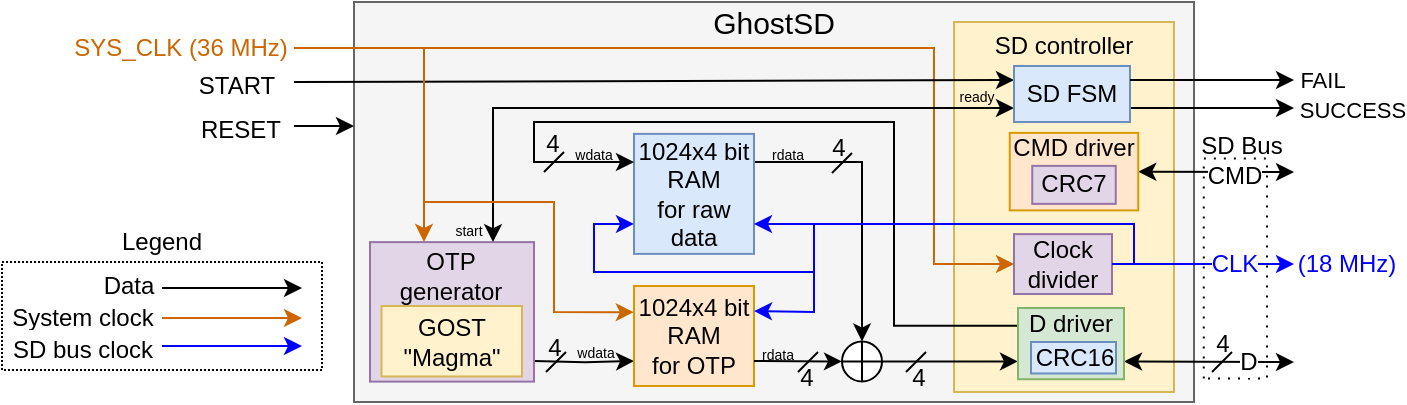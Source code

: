 <mxfile version="20.8.10" type="device"><diagram id="fO9pJ9hmjl-DQnfwtDK7" name="Страница 1"><mxGraphModel dx="650" dy="420" grid="1" gridSize="10" guides="1" tooltips="1" connect="1" arrows="1" fold="1" page="1" pageScale="1" pageWidth="1169" pageHeight="827" math="0" shadow="0"><root><mxCell id="0"/><mxCell id="1" parent="0"/><mxCell id="jrg6wG_ZJggIZM6MNThn-82" value="" style="rounded=0;whiteSpace=wrap;html=1;labelBackgroundColor=none;fontSize=12;rotation=-90;dashed=1;dashPattern=1 4;fillColor=none;" parent="1" vertex="1"><mxGeometry x="805.71" y="607.46" width="109.96" height="31.6" as="geometry"/></mxCell><mxCell id="Mi2QPTecenGMzwWXknVR-1" value="" style="rounded=0;whiteSpace=wrap;html=1;dashed=1;dashPattern=1 1;fillColor=none;" parent="1" vertex="1"><mxGeometry x="244" y="620" width="160" height="54" as="geometry"/></mxCell><mxCell id="jrg6wG_ZJggIZM6MNThn-66" value="" style="rounded=0;whiteSpace=wrap;html=1;labelBackgroundColor=none;fontSize=12;fillColor=#f5f5f5;fontColor=#333333;strokeColor=#666666;" parent="1" vertex="1"><mxGeometry x="420" y="490" width="420" height="200" as="geometry"/></mxCell><mxCell id="jrg6wG_ZJggIZM6MNThn-37" value="" style="rounded=0;whiteSpace=wrap;html=1;labelBackgroundColor=none;fontSize=12;fillColor=#fff2cc;strokeColor=#d6b656;" parent="1" vertex="1"><mxGeometry x="720" y="500" width="110" height="185" as="geometry"/></mxCell><mxCell id="MUZ3oyCXK2iOoQsuqwkt-2" value="&lt;font style=&quot;font-size: 15px;&quot;&gt;GhostSD&lt;/font&gt;" style="text;html=1;strokeColor=none;fillColor=none;align=center;verticalAlign=middle;whiteSpace=wrap;rounded=0;" parent="1" vertex="1"><mxGeometry x="600" y="490" width="60" height="20" as="geometry"/></mxCell><mxCell id="jrg6wG_ZJggIZM6MNThn-79" style="edgeStyle=orthogonalEdgeStyle;rounded=0;orthogonalLoop=1;jettySize=auto;html=1;entryX=0;entryY=0.75;entryDx=0;entryDy=0;fontSize=12;startArrow=none;startFill=0;endArrow=classic;endFill=1;exitX=1.001;exitY=0.681;exitDx=0;exitDy=0;exitPerimeter=0;" parent="1" target="jrg6wG_ZJggIZM6MNThn-65" edge="1"><mxGeometry relative="1" as="geometry"><mxPoint x="560" y="660.25" as="targetPoint"/><mxPoint x="510.082" y="669.56" as="sourcePoint"/></mxGeometry></mxCell><mxCell id="jrg6wG_ZJggIZM6MNThn-1" value="&lt;font style=&quot;font-size: 18px;&quot;&gt;&lt;br&gt;&lt;/font&gt;" style="rounded=0;whiteSpace=wrap;html=1;fontSize=20;fillColor=#e1d5e7;strokeColor=#9673a6;" parent="1" vertex="1"><mxGeometry x="428" y="610.06" width="82" height="69.75" as="geometry"/></mxCell><mxCell id="jrg6wG_ZJggIZM6MNThn-27" value="SD controller" style="text;html=1;strokeColor=none;fillColor=none;align=center;verticalAlign=middle;whiteSpace=wrap;rounded=0;labelBackgroundColor=none;fontSize=12;" parent="1" vertex="1"><mxGeometry x="720" y="502" width="110" height="20" as="geometry"/></mxCell><mxCell id="jrg6wG_ZJggIZM6MNThn-10" value="" style="endArrow=classic;startArrow=classic;html=1;rounded=0;fontSize=20;exitX=1;exitY=0.75;exitDx=0;exitDy=0;endFill=1;startFill=1;" parent="1" source="HJfVj1AcSEkHOE8qUcQz-4" edge="1"><mxGeometry width="50" height="50" relative="1" as="geometry"><mxPoint x="835" y="654" as="sourcePoint"/><mxPoint x="890" y="670" as="targetPoint"/></mxGeometry></mxCell><mxCell id="jrg6wG_ZJggIZM6MNThn-19" value="&lt;font style=&quot;font-size: 12px;&quot;&gt;D&lt;/font&gt;" style="edgeLabel;html=1;align=center;verticalAlign=middle;resizable=0;points=[];fontSize=12;" parent="jrg6wG_ZJggIZM6MNThn-10" vertex="1" connectable="0"><mxGeometry x="-0.067" relative="1" as="geometry"><mxPoint x="22" as="offset"/></mxGeometry></mxCell><mxCell id="jrg6wG_ZJggIZM6MNThn-14" value="" style="endArrow=classic;startArrow=classic;html=1;rounded=0;fontSize=20;exitX=1;exitY=0.5;exitDx=0;exitDy=0;startFill=1;endFill=1;" parent="1" source="HJfVj1AcSEkHOE8qUcQz-6" edge="1"><mxGeometry width="50" height="50" relative="1" as="geometry"><mxPoint x="834" y="588.25" as="sourcePoint"/><mxPoint x="890" y="575" as="targetPoint"/></mxGeometry></mxCell><mxCell id="jrg6wG_ZJggIZM6MNThn-17" value="CMD" style="edgeLabel;html=1;align=center;verticalAlign=middle;resizable=0;points=[];fontSize=12;labelBackgroundColor=default;" parent="jrg6wG_ZJggIZM6MNThn-14" vertex="1" connectable="0"><mxGeometry x="0.83" y="2" relative="1" as="geometry"><mxPoint x="-24" y="4" as="offset"/></mxGeometry></mxCell><mxCell id="jrg6wG_ZJggIZM6MNThn-15" value="" style="endArrow=classic;startArrow=none;html=1;rounded=0;fontSize=20;startFill=0;endFill=1;strokeColor=#0000FF;" parent="1" edge="1"><mxGeometry width="50" height="50" relative="1" as="geometry"><mxPoint x="810" y="621" as="sourcePoint"/><mxPoint x="890" y="621" as="targetPoint"/></mxGeometry></mxCell><mxCell id="jrg6wG_ZJggIZM6MNThn-18" value="&lt;font color=&quot;#0000ff&quot;&gt;CLK&lt;/font&gt;" style="edgeLabel;html=1;align=center;verticalAlign=middle;resizable=0;points=[];fontSize=12;labelBackgroundColor=default;" parent="jrg6wG_ZJggIZM6MNThn-15" vertex="1" connectable="0"><mxGeometry x="-0.062" y="1" relative="1" as="geometry"><mxPoint x="12" y="1" as="offset"/></mxGeometry></mxCell><mxCell id="jrg6wG_ZJggIZM6MNThn-87" value="&lt;font color=&quot;#0000ff&quot;&gt;(18 MHz)&lt;/font&gt;" style="edgeLabel;html=1;align=center;verticalAlign=middle;resizable=0;points=[];fontSize=12;" parent="jrg6wG_ZJggIZM6MNThn-15" vertex="1" connectable="0"><mxGeometry x="0.86" y="1" relative="1" as="geometry"><mxPoint x="31" y="1" as="offset"/></mxGeometry></mxCell><mxCell id="jrg6wG_ZJggIZM6MNThn-20" value="" style="endArrow=none;html=1;rounded=0;fontSize=12;" parent="1" edge="1"><mxGeometry width="50" height="50" relative="1" as="geometry"><mxPoint x="849" y="675" as="sourcePoint"/><mxPoint x="859" y="665" as="targetPoint"/></mxGeometry></mxCell><mxCell id="jrg6wG_ZJggIZM6MNThn-21" value="4" style="edgeLabel;html=1;align=center;verticalAlign=middle;resizable=0;points=[];fontSize=12;labelBackgroundColor=none;" parent="jrg6wG_ZJggIZM6MNThn-20" vertex="1" connectable="0"><mxGeometry x="-0.558" relative="1" as="geometry"><mxPoint x="3" y="-12" as="offset"/></mxGeometry></mxCell><mxCell id="jrg6wG_ZJggIZM6MNThn-50" value="Clock divider" style="rounded=0;whiteSpace=wrap;html=1;labelBackgroundColor=none;fontSize=12;fillColor=#e1d5e7;strokeColor=#9673a6;" parent="1" vertex="1"><mxGeometry x="750" y="606.06" width="49" height="29.94" as="geometry"/></mxCell><mxCell id="jrg6wG_ZJggIZM6MNThn-61" value="" style="endArrow=classic;html=1;rounded=0;fontSize=12;entryX=0;entryY=0.5;entryDx=0;entryDy=0;strokeColor=#CC6600;" parent="1" target="jrg6wG_ZJggIZM6MNThn-50" edge="1"><mxGeometry width="50" height="50" relative="1" as="geometry"><mxPoint x="390" y="513" as="sourcePoint"/><mxPoint x="652" y="400" as="targetPoint"/><Array as="points"><mxPoint x="710" y="513"/><mxPoint x="710" y="621"/></Array></mxGeometry></mxCell><mxCell id="jrg6wG_ZJggIZM6MNThn-62" value="&lt;font color=&quot;#cc6600&quot;&gt;SYS_CLK (36 MHz)&lt;/font&gt;" style="edgeLabel;html=1;align=center;verticalAlign=middle;resizable=0;points=[];fontSize=12;" parent="jrg6wG_ZJggIZM6MNThn-61" vertex="1" connectable="0"><mxGeometry x="-0.929" y="-1" relative="1" as="geometry"><mxPoint x="-74" y="-1" as="offset"/></mxGeometry></mxCell><mxCell id="jrg6wG_ZJggIZM6MNThn-65" value="1024x4 bit RAM&lt;br&gt;for OTP" style="rounded=0;whiteSpace=wrap;html=1;labelBackgroundColor=none;fontSize=12;fillColor=#ffe6cc;strokeColor=#d79b00;" parent="1" vertex="1"><mxGeometry x="560" y="632" width="60" height="50" as="geometry"/></mxCell><mxCell id="_WAARoeY4MgbEWev2sUL-2" style="edgeStyle=orthogonalEdgeStyle;rounded=0;orthogonalLoop=1;jettySize=auto;html=1;entryX=0.5;entryY=0;entryDx=0;entryDy=0;exitX=0.996;exitY=0.434;exitDx=0;exitDy=0;exitPerimeter=0;" parent="1" source="jrg6wG_ZJggIZM6MNThn-69" target="_WAARoeY4MgbEWev2sUL-1" edge="1"><mxGeometry relative="1" as="geometry"><Array as="points"><mxPoint x="674" y="570"/></Array></mxGeometry></mxCell><mxCell id="jrg6wG_ZJggIZM6MNThn-69" value="1024x4 bit RAM&lt;br&gt;for raw data" style="rounded=0;whiteSpace=wrap;html=1;labelBackgroundColor=none;fontSize=12;fillColor=#dae8fc;strokeColor=#6c8ebf;" parent="1" vertex="1"><mxGeometry x="560" y="555.94" width="60" height="60" as="geometry"/></mxCell><mxCell id="jrg6wG_ZJggIZM6MNThn-74" style="edgeStyle=orthogonalEdgeStyle;rounded=0;orthogonalLoop=1;jettySize=auto;html=1;entryX=0;entryY=0.25;entryDx=0;entryDy=0;fontSize=12;startArrow=none;startFill=0;endArrow=classic;endFill=1;exitX=0;exitY=0.25;exitDx=0;exitDy=0;" parent="1" source="HJfVj1AcSEkHOE8qUcQz-4" target="jrg6wG_ZJggIZM6MNThn-69" edge="1"><mxGeometry relative="1" as="geometry"><mxPoint x="745" y="468" as="sourcePoint"/><mxPoint x="555" y="589.25" as="targetPoint"/><Array as="points"><mxPoint x="690" y="652"/><mxPoint x="690" y="550"/><mxPoint x="510" y="550"/><mxPoint x="510" y="570"/><mxPoint x="560" y="570"/></Array></mxGeometry></mxCell><mxCell id="jrg6wG_ZJggIZM6MNThn-75" value="" style="endArrow=none;html=1;rounded=0;fontSize=12;" parent="1" edge="1"><mxGeometry width="50" height="50" relative="1" as="geometry"><mxPoint x="696" y="675" as="sourcePoint"/><mxPoint x="706" y="665" as="targetPoint"/></mxGeometry></mxCell><mxCell id="jrg6wG_ZJggIZM6MNThn-76" value="4" style="edgeLabel;html=1;align=center;verticalAlign=middle;resizable=0;points=[];fontSize=12;labelBackgroundColor=none;" parent="jrg6wG_ZJggIZM6MNThn-75" vertex="1" connectable="0"><mxGeometry x="-0.558" relative="1" as="geometry"><mxPoint x="4" y="5" as="offset"/></mxGeometry></mxCell><mxCell id="jrg6wG_ZJggIZM6MNThn-83" value="SD Bus" style="text;html=1;strokeColor=none;fillColor=none;align=center;verticalAlign=middle;whiteSpace=wrap;rounded=0;dashed=1;dashPattern=1 4;labelBackgroundColor=none;fontSize=12;" parent="1" vertex="1"><mxGeometry x="839" y="556.94" width="50" height="10" as="geometry"/></mxCell><mxCell id="jrg6wG_ZJggIZM6MNThn-92" value="" style="endArrow=none;html=1;rounded=0;fontSize=12;" parent="1" edge="1"><mxGeometry width="50" height="50" relative="1" as="geometry"><mxPoint x="515" y="575" as="sourcePoint"/><mxPoint x="525" y="565" as="targetPoint"/></mxGeometry></mxCell><mxCell id="jrg6wG_ZJggIZM6MNThn-93" value="4" style="edgeLabel;html=1;align=center;verticalAlign=middle;resizable=0;points=[];fontSize=12;labelBackgroundColor=none;" parent="jrg6wG_ZJggIZM6MNThn-92" vertex="1" connectable="0"><mxGeometry x="-0.558" relative="1" as="geometry"><mxPoint x="2" y="-12" as="offset"/></mxGeometry></mxCell><mxCell id="Mi2QPTecenGMzwWXknVR-2" value="&lt;font style=&quot;font-size: 12px;&quot;&gt;Legend&lt;/font&gt;" style="text;html=1;strokeColor=none;fillColor=none;align=center;verticalAlign=middle;whiteSpace=wrap;rounded=0;" parent="1" vertex="1"><mxGeometry x="244" y="600" width="160" height="20.94" as="geometry"/></mxCell><mxCell id="Mi2QPTecenGMzwWXknVR-3" value="" style="endArrow=classic;html=1;rounded=0;fontSize=15;" parent="1" edge="1"><mxGeometry width="50" height="50" relative="1" as="geometry"><mxPoint x="324" y="633" as="sourcePoint"/><mxPoint x="394" y="633" as="targetPoint"/></mxGeometry></mxCell><mxCell id="Mi2QPTecenGMzwWXknVR-4" value="&lt;font style=&quot;font-size: 12px;&quot;&gt;Data&lt;/font&gt;" style="edgeLabel;html=1;align=center;verticalAlign=middle;resizable=0;points=[];fontSize=15;" parent="Mi2QPTecenGMzwWXknVR-3" vertex="1" connectable="0"><mxGeometry x="-0.572" y="-1" relative="1" as="geometry"><mxPoint x="-32" y="-4" as="offset"/></mxGeometry></mxCell><mxCell id="Mi2QPTecenGMzwWXknVR-5" value="" style="endArrow=classic;html=1;rounded=0;fontSize=15;strokeColor=#CC6600;" parent="1" edge="1"><mxGeometry width="50" height="50" relative="1" as="geometry"><mxPoint x="324" y="648" as="sourcePoint"/><mxPoint x="394" y="648" as="targetPoint"/></mxGeometry></mxCell><mxCell id="Mi2QPTecenGMzwWXknVR-6" value="&lt;font style=&quot;font-size: 12px;&quot;&gt;System clock&lt;/font&gt;" style="edgeLabel;html=1;align=center;verticalAlign=middle;resizable=0;points=[];fontSize=15;" parent="Mi2QPTecenGMzwWXknVR-5" vertex="1" connectable="0"><mxGeometry x="-0.572" y="-1" relative="1" as="geometry"><mxPoint x="-55" y="-3" as="offset"/></mxGeometry></mxCell><mxCell id="Mi2QPTecenGMzwWXknVR-7" value="" style="endArrow=classic;html=1;rounded=0;fontSize=15;strokeColor=#0000FF;" parent="1" edge="1"><mxGeometry width="50" height="50" relative="1" as="geometry"><mxPoint x="324" y="662" as="sourcePoint"/><mxPoint x="394" y="662" as="targetPoint"/></mxGeometry></mxCell><mxCell id="Mi2QPTecenGMzwWXknVR-8" value="&lt;font style=&quot;font-size: 12px;&quot;&gt;SD bus clock&lt;/font&gt;" style="edgeLabel;html=1;align=center;verticalAlign=middle;resizable=0;points=[];fontSize=15;" parent="Mi2QPTecenGMzwWXknVR-7" vertex="1" connectable="0"><mxGeometry x="-0.572" y="-1" relative="1" as="geometry"><mxPoint x="-55" y="-1" as="offset"/></mxGeometry></mxCell><mxCell id="Mi2QPTecenGMzwWXknVR-9" value="" style="endArrow=classic;html=1;rounded=0;fontSize=15;strokeColor=#000000;entryX=0;entryY=0.25;entryDx=0;entryDy=0;" parent="1" edge="1" target="umRaRSfPLqQ6aQWX3b9b-1"><mxGeometry width="50" height="50" relative="1" as="geometry"><mxPoint x="390" y="530" as="sourcePoint"/><mxPoint x="420" y="533" as="targetPoint"/></mxGeometry></mxCell><mxCell id="Mi2QPTecenGMzwWXknVR-10" value="&lt;font style=&quot;font-size: 12px;&quot;&gt;START&lt;/font&gt;" style="edgeLabel;html=1;align=center;verticalAlign=middle;resizable=0;points=[];fontSize=15;" parent="Mi2QPTecenGMzwWXknVR-9" vertex="1" connectable="0"><mxGeometry x="-0.493" relative="1" as="geometry"><mxPoint x="-121" as="offset"/></mxGeometry></mxCell><mxCell id="Mi2QPTecenGMzwWXknVR-15" value="" style="endArrow=classic;html=1;rounded=0;fontSize=15;strokeColor=#000000;" parent="1" edge="1"><mxGeometry width="50" height="50" relative="1" as="geometry"><mxPoint x="390" y="552" as="sourcePoint"/><mxPoint x="420" y="552" as="targetPoint"/></mxGeometry></mxCell><mxCell id="Mi2QPTecenGMzwWXknVR-16" value="&lt;span style=&quot;font-size: 12px;&quot;&gt;RESET&lt;/span&gt;" style="edgeLabel;html=1;align=center;verticalAlign=middle;resizable=0;points=[];fontSize=15;" parent="Mi2QPTecenGMzwWXknVR-15" vertex="1" connectable="0"><mxGeometry x="-0.493" relative="1" as="geometry"><mxPoint x="-35" as="offset"/></mxGeometry></mxCell><mxCell id="_WAARoeY4MgbEWev2sUL-3" style="edgeStyle=orthogonalEdgeStyle;rounded=0;orthogonalLoop=1;jettySize=auto;html=1;exitX=1;exitY=0.5;exitDx=0;exitDy=0;entryX=0;entryY=0.75;entryDx=0;entryDy=0;" parent="1" source="_WAARoeY4MgbEWev2sUL-1" target="HJfVj1AcSEkHOE8qUcQz-4" edge="1"><mxGeometry relative="1" as="geometry"><Array as="points"/><mxPoint x="750" y="660" as="targetPoint"/></mxGeometry></mxCell><mxCell id="_WAARoeY4MgbEWev2sUL-1" value="" style="shape=orEllipse;perimeter=ellipsePerimeter;whiteSpace=wrap;html=1;backgroundOutline=1;" parent="1" vertex="1"><mxGeometry x="664" y="659.74" width="20" height="20" as="geometry"/></mxCell><mxCell id="_WAARoeY4MgbEWev2sUL-4" style="edgeStyle=orthogonalEdgeStyle;rounded=0;orthogonalLoop=1;jettySize=auto;html=1;entryX=0.75;entryY=0;entryDx=0;entryDy=0;exitX=0;exitY=0.75;exitDx=0;exitDy=0;startArrow=classic;startFill=1;" parent="1" source="umRaRSfPLqQ6aQWX3b9b-1" target="jrg6wG_ZJggIZM6MNThn-1" edge="1"><mxGeometry relative="1" as="geometry"><Array as="points"><mxPoint x="490" y="543"/></Array><mxPoint x="720" y="530" as="sourcePoint"/></mxGeometry></mxCell><mxCell id="HJfVj1AcSEkHOE8qUcQz-13" value="&lt;font style=&quot;font-size: 7px;&quot;&gt;start&lt;/font&gt;" style="edgeLabel;html=1;align=center;verticalAlign=middle;resizable=0;points=[];labelBackgroundColor=none;" parent="_WAARoeY4MgbEWev2sUL-4" vertex="1" connectable="0"><mxGeometry x="-0.56" y="3" relative="1" as="geometry"><mxPoint x="-201" y="57" as="offset"/></mxGeometry></mxCell><mxCell id="_WAARoeY4MgbEWev2sUL-5" value="" style="endArrow=classic;html=1;rounded=0;fontSize=15;strokeColor=#CC6600;" parent="1" edge="1"><mxGeometry width="50" height="50" relative="1" as="geometry"><mxPoint x="455" y="513" as="sourcePoint"/><mxPoint x="455" y="610" as="targetPoint"/></mxGeometry></mxCell><mxCell id="_WAARoeY4MgbEWev2sUL-9" value="" style="endArrow=classic;html=1;rounded=0;fontSize=15;strokeColor=#CC6600;entryX=-0.002;entryY=0.262;entryDx=0;entryDy=0;entryPerimeter=0;" parent="1" target="jrg6wG_ZJggIZM6MNThn-65" edge="1"><mxGeometry width="50" height="50" relative="1" as="geometry"><mxPoint x="455" y="590" as="sourcePoint"/><mxPoint x="555" y="615.625" as="targetPoint"/><Array as="points"><mxPoint x="520" y="590"/><mxPoint x="520" y="645"/></Array></mxGeometry></mxCell><mxCell id="_WAARoeY4MgbEWev2sUL-11" value="" style="endArrow=classic;html=1;rounded=0;fontSize=12;endFill=1;strokeColor=#0000FF;entryX=1;entryY=0.75;entryDx=0;entryDy=0;exitX=1;exitY=0.5;exitDx=0;exitDy=0;" parent="1" source="jrg6wG_ZJggIZM6MNThn-50" target="jrg6wG_ZJggIZM6MNThn-69" edge="1"><mxGeometry width="50" height="50" relative="1" as="geometry"><mxPoint x="830" y="530" as="sourcePoint"/><mxPoint x="620" y="593.94" as="targetPoint"/><Array as="points"><mxPoint x="810" y="621"/><mxPoint x="810" y="601"/></Array></mxGeometry></mxCell><mxCell id="_WAARoeY4MgbEWev2sUL-12" value="" style="endArrow=classic;html=1;rounded=0;fontSize=12;entryX=0;entryY=0.75;entryDx=0;entryDy=0;endFill=1;strokeColor=#0000FF;" parent="1" target="jrg6wG_ZJggIZM6MNThn-69" edge="1"><mxGeometry width="50" height="50" relative="1" as="geometry"><mxPoint x="650" y="601" as="sourcePoint"/><mxPoint x="560" y="601.94" as="targetPoint"/><Array as="points"><mxPoint x="650" y="625"/><mxPoint x="540" y="625"/><mxPoint x="540" y="601"/></Array></mxGeometry></mxCell><mxCell id="_WAARoeY4MgbEWev2sUL-14" value="" style="endArrow=classic;html=1;rounded=0;fontSize=12;endFill=1;strokeColor=#0000FF;entryX=1;entryY=0.25;entryDx=0;entryDy=0;" parent="1" target="jrg6wG_ZJggIZM6MNThn-65" edge="1"><mxGeometry width="50" height="50" relative="1" as="geometry"><mxPoint x="650" y="610" as="sourcePoint"/><mxPoint x="620" y="634" as="targetPoint"/><Array as="points"><mxPoint x="650" y="645"/></Array></mxGeometry></mxCell><mxCell id="_WAARoeY4MgbEWev2sUL-17" value="" style="endArrow=none;html=1;rounded=0;fontSize=12;" parent="1" edge="1"><mxGeometry width="50" height="50" relative="1" as="geometry"><mxPoint x="659" y="575.5" as="sourcePoint"/><mxPoint x="669" y="565.5" as="targetPoint"/></mxGeometry></mxCell><mxCell id="_WAARoeY4MgbEWev2sUL-18" value="4" style="edgeLabel;html=1;align=center;verticalAlign=middle;resizable=0;points=[];fontSize=12;labelBackgroundColor=none;" parent="_WAARoeY4MgbEWev2sUL-17" vertex="1" connectable="0"><mxGeometry x="-0.558" relative="1" as="geometry"><mxPoint x="1" y="-11" as="offset"/></mxGeometry></mxCell><mxCell id="_WAARoeY4MgbEWev2sUL-19" value="" style="endArrow=none;html=1;rounded=0;fontSize=12;" parent="1" edge="1"><mxGeometry width="50" height="50" relative="1" as="geometry"><mxPoint x="642" y="675" as="sourcePoint"/><mxPoint x="652" y="665" as="targetPoint"/></mxGeometry></mxCell><mxCell id="_WAARoeY4MgbEWev2sUL-20" value="4" style="edgeLabel;html=1;align=center;verticalAlign=middle;resizable=0;points=[];fontSize=12;labelBackgroundColor=none;" parent="_WAARoeY4MgbEWev2sUL-19" vertex="1" connectable="0"><mxGeometry x="-0.558" relative="1" as="geometry"><mxPoint x="2" y="5" as="offset"/></mxGeometry></mxCell><mxCell id="7_MA7UUDVm5whZSSpIl8-1" value="GOST &quot;Magma&quot;" style="rounded=0;whiteSpace=wrap;html=1;fillColor=#fff2cc;strokeColor=#d6b656;" parent="1" vertex="1"><mxGeometry x="433.75" y="642" width="70.25" height="35.24" as="geometry"/></mxCell><mxCell id="emWo7HlGA3dYeQq6A02d-2" value="" style="endArrow=classic;html=1;rounded=0;exitX=1;exitY=0.75;exitDx=0;exitDy=0;" parent="1" source="umRaRSfPLqQ6aQWX3b9b-1" edge="1"><mxGeometry width="50" height="50" relative="1" as="geometry"><mxPoint x="883" y="520.87" as="sourcePoint"/><mxPoint x="890" y="543" as="targetPoint"/></mxGeometry></mxCell><mxCell id="emWo7HlGA3dYeQq6A02d-4" value="SUCCESS" style="edgeLabel;html=1;align=center;verticalAlign=middle;resizable=0;points=[];" parent="emWo7HlGA3dYeQq6A02d-2" vertex="1" connectable="0"><mxGeometry x="0.811" y="1" relative="1" as="geometry"><mxPoint x="36" y="2" as="offset"/></mxGeometry></mxCell><mxCell id="HJfVj1AcSEkHOE8qUcQz-4" value="" style="rounded=0;whiteSpace=wrap;html=1;fillColor=#d5e8d4;strokeColor=#82b366;" parent="1" vertex="1"><mxGeometry x="752" y="643" width="53" height="35.62" as="geometry"/></mxCell><mxCell id="HJfVj1AcSEkHOE8qUcQz-6" value="" style="rounded=0;whiteSpace=wrap;html=1;fillColor=#ffe6cc;strokeColor=#d79b00;" parent="1" vertex="1"><mxGeometry x="747.88" y="555.44" width="64.25" height="38.75" as="geometry"/></mxCell><mxCell id="HJfVj1AcSEkHOE8qUcQz-9" value="D driver" style="text;html=1;strokeColor=none;fillColor=none;align=center;verticalAlign=middle;whiteSpace=wrap;rounded=0;" parent="1" vertex="1"><mxGeometry x="752" y="646" width="53" height="9.13" as="geometry"/></mxCell><mxCell id="HJfVj1AcSEkHOE8qUcQz-10" value="CMD driver" style="text;html=1;strokeColor=none;fillColor=none;align=center;verticalAlign=middle;whiteSpace=wrap;rounded=0;" parent="1" vertex="1"><mxGeometry x="748.13" y="554.94" width="64" height="16" as="geometry"/></mxCell><mxCell id="HJfVj1AcSEkHOE8qUcQz-11" value="CRC16" style="rounded=0;whiteSpace=wrap;html=1;fillColor=#dae8fc;strokeColor=#6c8ebf;" parent="1" vertex="1"><mxGeometry x="758.5" y="660" width="42.5" height="15.74" as="geometry"/></mxCell><mxCell id="HJfVj1AcSEkHOE8qUcQz-12" value="CRC7" style="rounded=0;whiteSpace=wrap;html=1;fillColor=#e1d5e7;strokeColor=#9673a6;" parent="1" vertex="1"><mxGeometry x="759.13" y="571.94" width="41.75" height="19" as="geometry"/></mxCell><mxCell id="HJfVj1AcSEkHOE8qUcQz-15" value="&lt;p style=&quot;line-height: 100%;&quot;&gt;&lt;font style=&quot;font-size: 7px;&quot;&gt;wdata&lt;/font&gt;&lt;/p&gt;" style="text;html=1;strokeColor=none;fillColor=none;align=center;verticalAlign=middle;whiteSpace=wrap;rounded=0;" parent="1" vertex="1"><mxGeometry x="530" y="562.25" width="20" height="6.13" as="geometry"/></mxCell><mxCell id="HJfVj1AcSEkHOE8qUcQz-17" value="&lt;p style=&quot;line-height: 100%;&quot;&gt;&lt;font style=&quot;font-size: 7px;&quot;&gt;wdata&lt;/font&gt;&lt;/p&gt;" style="text;html=1;strokeColor=none;fillColor=none;align=center;verticalAlign=middle;whiteSpace=wrap;rounded=0;" parent="1" vertex="1"><mxGeometry x="531" y="660.49" width="20" height="6.13" as="geometry"/></mxCell><mxCell id="HJfVj1AcSEkHOE8qUcQz-18" value="&lt;font style=&quot;font-size: 12px;&quot;&gt;OTP generator&lt;/font&gt;" style="text;html=1;strokeColor=none;fillColor=none;align=center;verticalAlign=middle;whiteSpace=wrap;rounded=0;fontSize=7;" parent="1" vertex="1"><mxGeometry x="435.25" y="612" width="66.75" height="30" as="geometry"/></mxCell><mxCell id="HJfVj1AcSEkHOE8qUcQz-19" value="&lt;p style=&quot;line-height: 100%;&quot;&gt;&lt;font style=&quot;font-size: 7px;&quot;&gt;rdata&lt;/font&gt;&lt;/p&gt;" style="text;html=1;strokeColor=none;fillColor=none;align=center;verticalAlign=middle;whiteSpace=wrap;rounded=0;" parent="1" vertex="1"><mxGeometry x="621.62" y="661.74" width="20" height="6.13" as="geometry"/></mxCell><mxCell id="HJfVj1AcSEkHOE8qUcQz-26" value="" style="endArrow=classic;html=1;rounded=0;fontSize=12;exitX=1;exitY=0.75;exitDx=0;exitDy=0;entryX=0;entryY=0.5;entryDx=0;entryDy=0;" parent="1" source="jrg6wG_ZJggIZM6MNThn-65" target="_WAARoeY4MgbEWev2sUL-1" edge="1"><mxGeometry width="50" height="50" relative="1" as="geometry"><mxPoint x="630" y="672" as="sourcePoint"/><mxPoint x="680" y="622" as="targetPoint"/></mxGeometry></mxCell><mxCell id="HJfVj1AcSEkHOE8qUcQz-31" value="&lt;p style=&quot;line-height: 100%;&quot;&gt;&lt;font style=&quot;font-size: 7px;&quot;&gt;rdata&lt;/font&gt;&lt;/p&gt;" style="text;html=1;strokeColor=none;fillColor=none;align=center;verticalAlign=middle;whiteSpace=wrap;rounded=0;" parent="1" vertex="1"><mxGeometry x="626.62" y="561.74" width="20" height="6.13" as="geometry"/></mxCell><mxCell id="HJfVj1AcSEkHOE8qUcQz-40" value="" style="endArrow=none;html=1;rounded=0;fontSize=12;" parent="1" edge="1"><mxGeometry width="50" height="50" relative="1" as="geometry"><mxPoint x="516" y="675" as="sourcePoint"/><mxPoint x="526" y="665" as="targetPoint"/></mxGeometry></mxCell><mxCell id="HJfVj1AcSEkHOE8qUcQz-41" value="4" style="edgeLabel;html=1;align=center;verticalAlign=middle;resizable=0;points=[];fontSize=12;labelBackgroundColor=none;" parent="HJfVj1AcSEkHOE8qUcQz-40" vertex="1" connectable="0"><mxGeometry x="-0.558" relative="1" as="geometry"><mxPoint x="2" y="-10" as="offset"/></mxGeometry></mxCell><mxCell id="umRaRSfPLqQ6aQWX3b9b-1" value="SD FSM" style="rounded=0;whiteSpace=wrap;html=1;fillColor=#dae8fc;strokeColor=#6c8ebf;" vertex="1" parent="1"><mxGeometry x="750" y="522" width="58" height="28" as="geometry"/></mxCell><mxCell id="umRaRSfPLqQ6aQWX3b9b-10" value="&lt;font style=&quot;font-size: 7px;&quot;&gt;ready&lt;/font&gt;" style="edgeLabel;html=1;align=center;verticalAlign=middle;resizable=0;points=[];labelBackgroundColor=none;" vertex="1" connectable="0" parent="1"><mxGeometry x="730.75" y="536.13" as="geometry"/></mxCell><mxCell id="umRaRSfPLqQ6aQWX3b9b-11" value="" style="endArrow=classic;html=1;rounded=0;exitX=1;exitY=0.25;exitDx=0;exitDy=0;" edge="1" parent="1" source="umRaRSfPLqQ6aQWX3b9b-1"><mxGeometry width="50" height="50" relative="1" as="geometry"><mxPoint x="830" y="532" as="sourcePoint"/><mxPoint x="890" y="529" as="targetPoint"/></mxGeometry></mxCell><mxCell id="umRaRSfPLqQ6aQWX3b9b-12" value="FAIL" style="edgeLabel;html=1;align=center;verticalAlign=middle;resizable=0;points=[];" vertex="1" connectable="0" parent="umRaRSfPLqQ6aQWX3b9b-11"><mxGeometry x="0.811" y="1" relative="1" as="geometry"><mxPoint x="21" y="1" as="offset"/></mxGeometry></mxCell></root></mxGraphModel></diagram></mxfile>